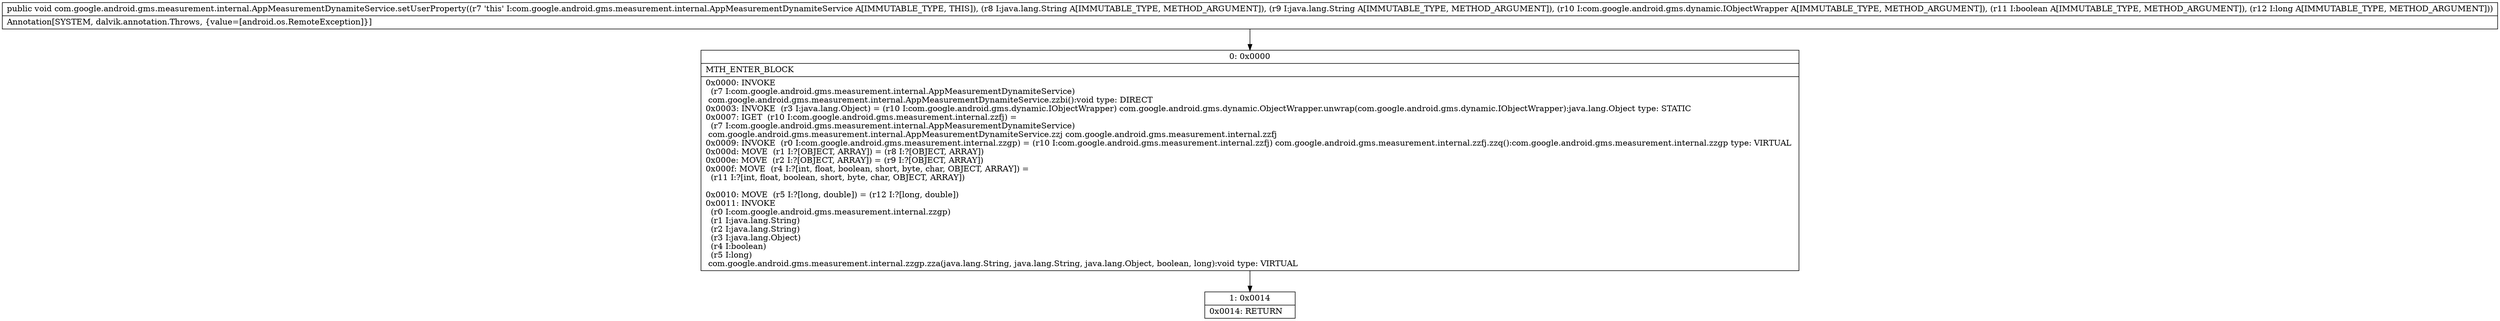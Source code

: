 digraph "CFG forcom.google.android.gms.measurement.internal.AppMeasurementDynamiteService.setUserProperty(Ljava\/lang\/String;Ljava\/lang\/String;Lcom\/google\/android\/gms\/dynamic\/IObjectWrapper;ZJ)V" {
Node_0 [shape=record,label="{0\:\ 0x0000|MTH_ENTER_BLOCK\l|0x0000: INVOKE  \l  (r7 I:com.google.android.gms.measurement.internal.AppMeasurementDynamiteService)\l com.google.android.gms.measurement.internal.AppMeasurementDynamiteService.zzbi():void type: DIRECT \l0x0003: INVOKE  (r3 I:java.lang.Object) = (r10 I:com.google.android.gms.dynamic.IObjectWrapper) com.google.android.gms.dynamic.ObjectWrapper.unwrap(com.google.android.gms.dynamic.IObjectWrapper):java.lang.Object type: STATIC \l0x0007: IGET  (r10 I:com.google.android.gms.measurement.internal.zzfj) = \l  (r7 I:com.google.android.gms.measurement.internal.AppMeasurementDynamiteService)\l com.google.android.gms.measurement.internal.AppMeasurementDynamiteService.zzj com.google.android.gms.measurement.internal.zzfj \l0x0009: INVOKE  (r0 I:com.google.android.gms.measurement.internal.zzgp) = (r10 I:com.google.android.gms.measurement.internal.zzfj) com.google.android.gms.measurement.internal.zzfj.zzq():com.google.android.gms.measurement.internal.zzgp type: VIRTUAL \l0x000d: MOVE  (r1 I:?[OBJECT, ARRAY]) = (r8 I:?[OBJECT, ARRAY]) \l0x000e: MOVE  (r2 I:?[OBJECT, ARRAY]) = (r9 I:?[OBJECT, ARRAY]) \l0x000f: MOVE  (r4 I:?[int, float, boolean, short, byte, char, OBJECT, ARRAY]) = \l  (r11 I:?[int, float, boolean, short, byte, char, OBJECT, ARRAY])\l \l0x0010: MOVE  (r5 I:?[long, double]) = (r12 I:?[long, double]) \l0x0011: INVOKE  \l  (r0 I:com.google.android.gms.measurement.internal.zzgp)\l  (r1 I:java.lang.String)\l  (r2 I:java.lang.String)\l  (r3 I:java.lang.Object)\l  (r4 I:boolean)\l  (r5 I:long)\l com.google.android.gms.measurement.internal.zzgp.zza(java.lang.String, java.lang.String, java.lang.Object, boolean, long):void type: VIRTUAL \l}"];
Node_1 [shape=record,label="{1\:\ 0x0014|0x0014: RETURN   \l}"];
MethodNode[shape=record,label="{public void com.google.android.gms.measurement.internal.AppMeasurementDynamiteService.setUserProperty((r7 'this' I:com.google.android.gms.measurement.internal.AppMeasurementDynamiteService A[IMMUTABLE_TYPE, THIS]), (r8 I:java.lang.String A[IMMUTABLE_TYPE, METHOD_ARGUMENT]), (r9 I:java.lang.String A[IMMUTABLE_TYPE, METHOD_ARGUMENT]), (r10 I:com.google.android.gms.dynamic.IObjectWrapper A[IMMUTABLE_TYPE, METHOD_ARGUMENT]), (r11 I:boolean A[IMMUTABLE_TYPE, METHOD_ARGUMENT]), (r12 I:long A[IMMUTABLE_TYPE, METHOD_ARGUMENT]))  | Annotation[SYSTEM, dalvik.annotation.Throws, \{value=[android.os.RemoteException]\}]\l}"];
MethodNode -> Node_0;
Node_0 -> Node_1;
}

